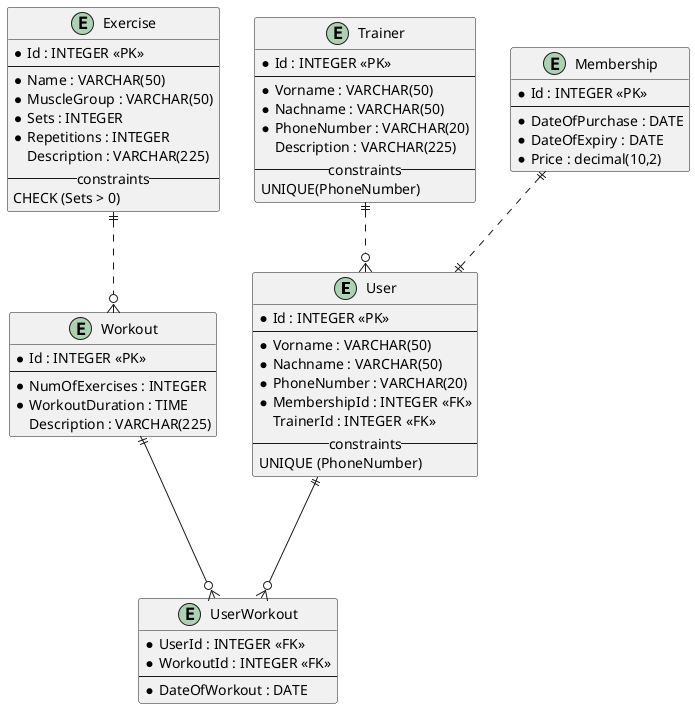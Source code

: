 @startuml er_physical


entity User{
    *Id : INTEGER <<PK>>
    ---
    *Vorname : VARCHAR(50)
    *Nachname : VARCHAR(50)
    *PhoneNumber : VARCHAR(20)
    *MembershipId : INTEGER <<FK>>
    TrainerId : INTEGER <<FK>>
    --constraints--
    UNIQUE (PhoneNumber)
}

entity Workout{
    *Id : INTEGER <<PK>>
    ---
    *NumOfExercises : INTEGER
    *WorkoutDuration : TIME
    Description : VARCHAR(225)
}

entity Exercise{
    *Id : INTEGER <<PK>>
    ---
    *Name : VARCHAR(50)
    *MuscleGroup : VARCHAR(50)
    *Sets : INTEGER
    *Repetitions : INTEGER
    Description : VARCHAR(225)
    --constraints--
    CHECK (Sets > 0)
}

entity Trainer{
    *Id : INTEGER <<PK>>
    ---
    *Vorname : VARCHAR(50)
    *Nachname : VARCHAR(50)
    *PhoneNumber : VARCHAR(20)
    Description : VARCHAR(225)
    --constraints--
    UNIQUE(PhoneNumber)
}

entity Membership{
    *Id : INTEGER <<PK>>
    ---
    *DateOfPurchase : DATE
    *DateOfExpiry : DATE
    *Price : decimal(10,2)
}

entity UserWorkout{
    *UserId : INTEGER <<FK>>
    *WorkoutId : INTEGER <<FK>>
    ---
    *DateOfWorkout : DATE
}

User ||---o{ UserWorkout
Workout ||---o{ UserWorkout
Exercise ||..o{ Workout
Trainer ||..o{ User
Membership ||..|| User

@enduml
